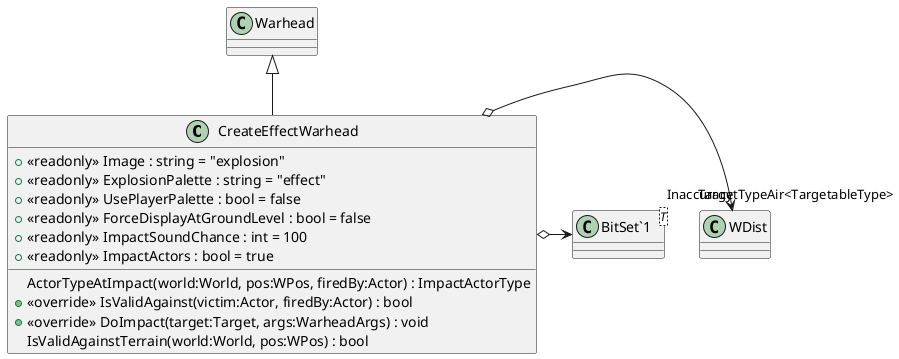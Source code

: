 @startuml
class CreateEffectWarhead {
    + <<readonly>> Image : string = "explosion"
    + <<readonly>> ExplosionPalette : string = "effect"
    + <<readonly>> UsePlayerPalette : bool = false
    + <<readonly>> ForceDisplayAtGroundLevel : bool = false
    + <<readonly>> ImpactSoundChance : int = 100
    + <<readonly>> ImpactActors : bool = true
    ActorTypeAtImpact(world:World, pos:WPos, firedBy:Actor) : ImpactActorType
    + <<override>> IsValidAgainst(victim:Actor, firedBy:Actor) : bool
    + <<override>> DoImpact(target:Target, args:WarheadArgs) : void
    IsValidAgainstTerrain(world:World, pos:WPos) : bool
}
class "BitSet`1"<T> {
}
Warhead <|-- CreateEffectWarhead
CreateEffectWarhead o-> "Inaccuracy" WDist
CreateEffectWarhead o-> "TargetTypeAir<TargetableType>" "BitSet`1"
@enduml
